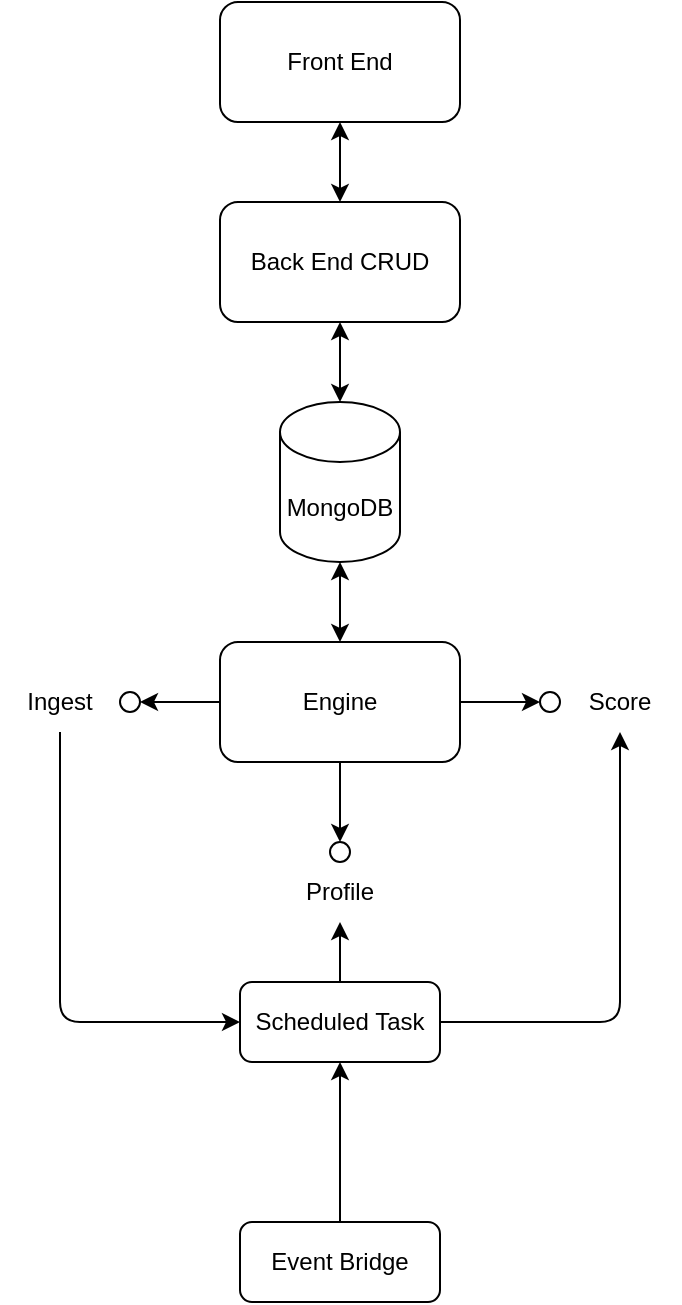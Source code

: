 <mxfile version="20.7.4" type="device"><diagram id="cqa-15yK7y9mNOdr7I07" name="Page-1"><mxGraphModel dx="954" dy="1843" grid="1" gridSize="10" guides="1" tooltips="1" connect="1" arrows="1" fold="1" page="1" pageScale="1" pageWidth="827" pageHeight="1169" math="0" shadow="0"><root><mxCell id="0"/><mxCell id="1" parent="0"/><mxCell id="zheCVygzV7YY5GQyutfC-44" style="edgeStyle=orthogonalEdgeStyle;rounded=1;orthogonalLoop=1;jettySize=auto;html=1;entryX=1;entryY=0.5;entryDx=0;entryDy=0;" parent="1" source="zheCVygzV7YY5GQyutfC-1" target="zheCVygzV7YY5GQyutfC-3" edge="1"><mxGeometry relative="1" as="geometry"/></mxCell><mxCell id="zheCVygzV7YY5GQyutfC-46" style="edgeStyle=orthogonalEdgeStyle;rounded=1;orthogonalLoop=1;jettySize=auto;html=1;entryX=0;entryY=0.5;entryDx=0;entryDy=0;" parent="1" source="zheCVygzV7YY5GQyutfC-1" target="zheCVygzV7YY5GQyutfC-17" edge="1"><mxGeometry relative="1" as="geometry"/></mxCell><mxCell id="zheCVygzV7YY5GQyutfC-48" style="edgeStyle=orthogonalEdgeStyle;rounded=1;orthogonalLoop=1;jettySize=auto;html=1;entryX=0.5;entryY=0;entryDx=0;entryDy=0;" parent="1" source="zheCVygzV7YY5GQyutfC-1" target="zheCVygzV7YY5GQyutfC-12" edge="1"><mxGeometry relative="1" as="geometry"/></mxCell><mxCell id="zheCVygzV7YY5GQyutfC-1" value="Engine" style="rounded=1;whiteSpace=wrap;html=1;fillColor=none;" parent="1" vertex="1"><mxGeometry x="320" y="200" width="120" height="60" as="geometry"/></mxCell><mxCell id="zheCVygzV7YY5GQyutfC-3" value="" style="ellipse;whiteSpace=wrap;html=1;aspect=fixed;fillColor=none;" parent="1" vertex="1"><mxGeometry x="270" y="225" width="10" height="10" as="geometry"/></mxCell><mxCell id="zheCVygzV7YY5GQyutfC-25" style="edgeStyle=orthogonalEdgeStyle;rounded=1;orthogonalLoop=1;jettySize=auto;html=1;entryX=0;entryY=0.5;entryDx=0;entryDy=0;" parent="1" source="zheCVygzV7YY5GQyutfC-4" target="zheCVygzV7YY5GQyutfC-21" edge="1"><mxGeometry relative="1" as="geometry"><mxPoint x="200" y="470" as="targetPoint"/><Array as="points"><mxPoint x="240" y="390"/></Array></mxGeometry></mxCell><mxCell id="zheCVygzV7YY5GQyutfC-4" value="Ingest" style="text;html=1;strokeColor=none;fillColor=none;align=center;verticalAlign=middle;whiteSpace=wrap;rounded=0;" parent="1" vertex="1"><mxGeometry x="210" y="215" width="60" height="30" as="geometry"/></mxCell><mxCell id="zheCVygzV7YY5GQyutfC-12" value="" style="ellipse;whiteSpace=wrap;html=1;aspect=fixed;fillColor=none;" parent="1" vertex="1"><mxGeometry x="375" y="300" width="10" height="10" as="geometry"/></mxCell><mxCell id="zheCVygzV7YY5GQyutfC-15" value="Profile" style="text;html=1;strokeColor=none;fillColor=none;align=center;verticalAlign=middle;whiteSpace=wrap;rounded=0;" parent="1" vertex="1"><mxGeometry x="350" y="310" width="60" height="30" as="geometry"/></mxCell><mxCell id="zheCVygzV7YY5GQyutfC-17" value="" style="ellipse;whiteSpace=wrap;html=1;aspect=fixed;fillColor=none;" parent="1" vertex="1"><mxGeometry x="480" y="225" width="10" height="10" as="geometry"/></mxCell><mxCell id="zheCVygzV7YY5GQyutfC-20" value="Score" style="text;html=1;strokeColor=none;fillColor=none;align=center;verticalAlign=middle;whiteSpace=wrap;rounded=0;" parent="1" vertex="1"><mxGeometry x="490" y="215" width="60" height="30" as="geometry"/></mxCell><mxCell id="zheCVygzV7YY5GQyutfC-26" style="edgeStyle=orthogonalEdgeStyle;rounded=1;orthogonalLoop=1;jettySize=auto;html=1;exitX=0.5;exitY=0;exitDx=0;exitDy=0;entryX=0.5;entryY=1;entryDx=0;entryDy=0;" parent="1" source="zheCVygzV7YY5GQyutfC-21" target="zheCVygzV7YY5GQyutfC-15" edge="1"><mxGeometry relative="1" as="geometry"/></mxCell><mxCell id="zheCVygzV7YY5GQyutfC-27" style="edgeStyle=orthogonalEdgeStyle;rounded=1;orthogonalLoop=1;jettySize=auto;html=1;entryX=0.5;entryY=1;entryDx=0;entryDy=0;" parent="1" source="zheCVygzV7YY5GQyutfC-21" target="zheCVygzV7YY5GQyutfC-20" edge="1"><mxGeometry relative="1" as="geometry"/></mxCell><mxCell id="zheCVygzV7YY5GQyutfC-21" value="Scheduled Task" style="rounded=1;whiteSpace=wrap;html=1;fillColor=none;" parent="1" vertex="1"><mxGeometry x="330" y="370" width="100" height="40" as="geometry"/></mxCell><mxCell id="zheCVygzV7YY5GQyutfC-28" value="MongoDB" style="shape=cylinder3;whiteSpace=wrap;html=1;boundedLbl=1;backgroundOutline=1;size=15;fillColor=none;" parent="1" vertex="1"><mxGeometry x="350" y="80" width="60" height="80" as="geometry"/></mxCell><mxCell id="zheCVygzV7YY5GQyutfC-30" value="Back End CRUD" style="rounded=1;whiteSpace=wrap;html=1;fillColor=none;" parent="1" vertex="1"><mxGeometry x="320" y="-20" width="120" height="60" as="geometry"/></mxCell><mxCell id="zheCVygzV7YY5GQyutfC-32" value="" style="endArrow=classic;startArrow=classic;html=1;rounded=1;entryX=0.5;entryY=1;entryDx=0;entryDy=0;exitX=0.5;exitY=0;exitDx=0;exitDy=0;exitPerimeter=0;" parent="1" source="zheCVygzV7YY5GQyutfC-28" target="zheCVygzV7YY5GQyutfC-30" edge="1"><mxGeometry width="50" height="50" relative="1" as="geometry"><mxPoint x="360" y="60" as="sourcePoint"/><mxPoint x="410" y="10" as="targetPoint"/></mxGeometry></mxCell><mxCell id="zheCVygzV7YY5GQyutfC-34" value="Front End" style="rounded=1;whiteSpace=wrap;html=1;fillColor=none;" parent="1" vertex="1"><mxGeometry x="320" y="-120" width="120" height="60" as="geometry"/></mxCell><mxCell id="zheCVygzV7YY5GQyutfC-36" value="" style="endArrow=classic;startArrow=classic;html=1;rounded=1;entryX=0.5;entryY=1;entryDx=0;entryDy=0;exitX=0.5;exitY=0;exitDx=0;exitDy=0;" parent="1" source="zheCVygzV7YY5GQyutfC-30" target="zheCVygzV7YY5GQyutfC-34" edge="1"><mxGeometry width="50" height="50" relative="1" as="geometry"><mxPoint x="390" y="90" as="sourcePoint"/><mxPoint x="390" y="10" as="targetPoint"/></mxGeometry></mxCell><mxCell id="zheCVygzV7YY5GQyutfC-38" value="" style="endArrow=classic;startArrow=classic;html=1;rounded=1;entryX=0.5;entryY=0;entryDx=0;entryDy=0;exitX=0.5;exitY=1;exitDx=0;exitDy=0;exitPerimeter=0;" parent="1" source="zheCVygzV7YY5GQyutfC-28" target="zheCVygzV7YY5GQyutfC-1" edge="1"><mxGeometry width="50" height="50" relative="1" as="geometry"><mxPoint x="400" y="100" as="sourcePoint"/><mxPoint x="400" y="60" as="targetPoint"/></mxGeometry></mxCell><mxCell id="zheCVygzV7YY5GQyutfC-51" style="edgeStyle=orthogonalEdgeStyle;rounded=1;orthogonalLoop=1;jettySize=auto;html=1;" parent="1" source="zheCVygzV7YY5GQyutfC-50" target="zheCVygzV7YY5GQyutfC-21" edge="1"><mxGeometry relative="1" as="geometry"/></mxCell><mxCell id="zheCVygzV7YY5GQyutfC-50" value="Event Bridge" style="rounded=1;whiteSpace=wrap;html=1;fillColor=none;" parent="1" vertex="1"><mxGeometry x="330" y="490" width="100" height="40" as="geometry"/></mxCell></root></mxGraphModel></diagram></mxfile>